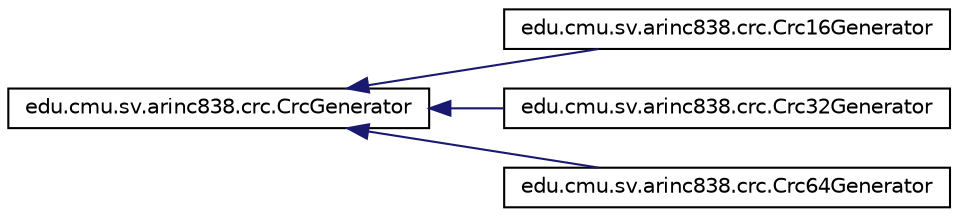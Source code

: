 digraph G
{
 // INTERACTIVE_SVG=YES
  edge [fontname="Helvetica",fontsize="10",labelfontname="Helvetica",labelfontsize="10"];
  node [fontname="Helvetica",fontsize="10",shape=record];
  rankdir="LR";
  Node1 [label="edu.cmu.sv.arinc838.crc.CrcGenerator",height=0.2,width=0.4,color="black", fillcolor="white", style="filled",URL="$interfaceedu_1_1cmu_1_1sv_1_1arinc838_1_1crc_1_1_crc_generator.html"];
  Node1 -> Node2 [dir="back",color="midnightblue",fontsize="10",style="solid",fontname="Helvetica"];
  Node2 [label="edu.cmu.sv.arinc838.crc.Crc16Generator",height=0.2,width=0.4,color="black", fillcolor="white", style="filled",URL="$classedu_1_1cmu_1_1sv_1_1arinc838_1_1crc_1_1_crc16_generator.html"];
  Node1 -> Node3 [dir="back",color="midnightblue",fontsize="10",style="solid",fontname="Helvetica"];
  Node3 [label="edu.cmu.sv.arinc838.crc.Crc32Generator",height=0.2,width=0.4,color="black", fillcolor="white", style="filled",URL="$classedu_1_1cmu_1_1sv_1_1arinc838_1_1crc_1_1_crc32_generator.html"];
  Node1 -> Node4 [dir="back",color="midnightblue",fontsize="10",style="solid",fontname="Helvetica"];
  Node4 [label="edu.cmu.sv.arinc838.crc.Crc64Generator",height=0.2,width=0.4,color="black", fillcolor="white", style="filled",URL="$classedu_1_1cmu_1_1sv_1_1arinc838_1_1crc_1_1_crc64_generator.html"];
}

